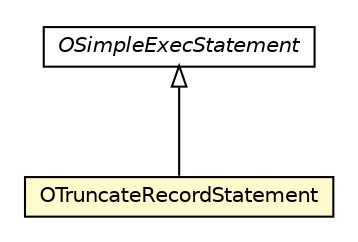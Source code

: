 #!/usr/local/bin/dot
#
# Class diagram 
# Generated by UMLGraph version R5_6-24-gf6e263 (http://www.umlgraph.org/)
#

digraph G {
	edge [fontname="Helvetica",fontsize=10,labelfontname="Helvetica",labelfontsize=10];
	node [fontname="Helvetica",fontsize=10,shape=plaintext];
	nodesep=0.25;
	ranksep=0.5;
	// com.orientechnologies.orient.core.sql.parser.OTruncateRecordStatement
	c7326296 [label=<<table title="com.orientechnologies.orient.core.sql.parser.OTruncateRecordStatement" border="0" cellborder="1" cellspacing="0" cellpadding="2" port="p" bgcolor="lemonChiffon" href="./OTruncateRecordStatement.html">
		<tr><td><table border="0" cellspacing="0" cellpadding="1">
<tr><td align="center" balign="center"> OTruncateRecordStatement </td></tr>
		</table></td></tr>
		</table>>, URL="./OTruncateRecordStatement.html", fontname="Helvetica", fontcolor="black", fontsize=10.0];
	// com.orientechnologies.orient.core.sql.parser.OSimpleExecStatement
	c7326324 [label=<<table title="com.orientechnologies.orient.core.sql.parser.OSimpleExecStatement" border="0" cellborder="1" cellspacing="0" cellpadding="2" port="p" href="./OSimpleExecStatement.html">
		<tr><td><table border="0" cellspacing="0" cellpadding="1">
<tr><td align="center" balign="center"><font face="Helvetica-Oblique"> OSimpleExecStatement </font></td></tr>
		</table></td></tr>
		</table>>, URL="./OSimpleExecStatement.html", fontname="Helvetica", fontcolor="black", fontsize=10.0];
	//com.orientechnologies.orient.core.sql.parser.OTruncateRecordStatement extends com.orientechnologies.orient.core.sql.parser.OSimpleExecStatement
	c7326324:p -> c7326296:p [dir=back,arrowtail=empty];
}

